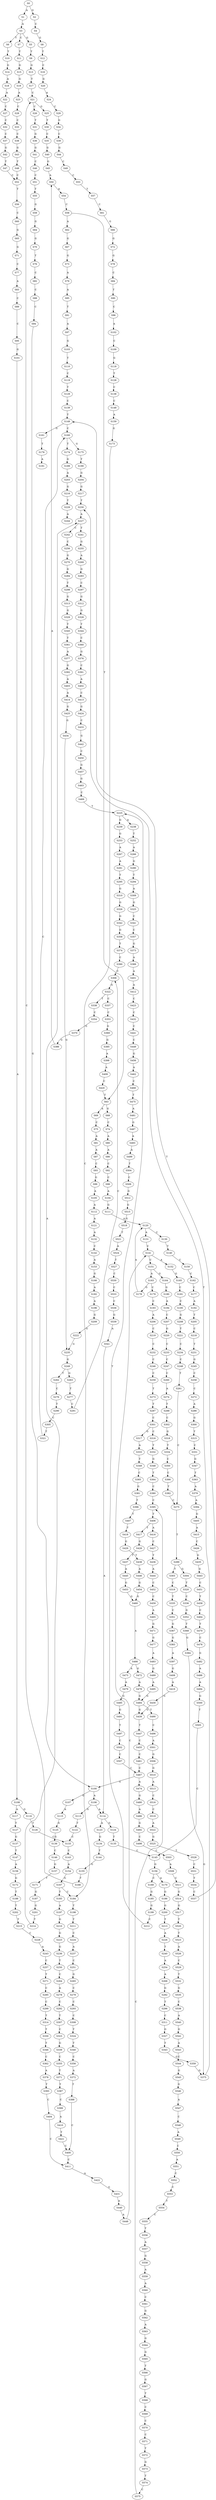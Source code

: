strict digraph  {
	S0 -> S1 [ label = A ];
	S0 -> S2 [ label = G ];
	S1 -> S3 [ label = A ];
	S2 -> S4 [ label = C ];
	S3 -> S5 [ label = G ];
	S3 -> S6 [ label = T ];
	S3 -> S7 [ label = C ];
	S4 -> S8 [ label = G ];
	S5 -> S9 [ label = T ];
	S6 -> S10 [ label = T ];
	S7 -> S11 [ label = T ];
	S8 -> S12 [ label = T ];
	S9 -> S13 [ label = G ];
	S10 -> S14 [ label = G ];
	S11 -> S15 [ label = G ];
	S12 -> S16 [ label = C ];
	S13 -> S17 [ label = T ];
	S14 -> S18 [ label = A ];
	S15 -> S19 [ label = G ];
	S16 -> S20 [ label = G ];
	S17 -> S21 [ label = C ];
	S18 -> S22 [ label = A ];
	S19 -> S23 [ label = A ];
	S20 -> S24 [ label = A ];
	S21 -> S25 [ label = G ];
	S21 -> S26 [ label = C ];
	S22 -> S27 [ label = C ];
	S23 -> S28 [ label = C ];
	S24 -> S29 [ label = C ];
	S25 -> S30 [ label = T ];
	S26 -> S31 [ label = T ];
	S27 -> S32 [ label = C ];
	S28 -> S33 [ label = C ];
	S29 -> S34 [ label = G ];
	S30 -> S35 [ label = C ];
	S31 -> S36 [ label = G ];
	S32 -> S37 [ label = C ];
	S33 -> S38 [ label = C ];
	S34 -> S39 [ label = C ];
	S35 -> S40 [ label = G ];
	S36 -> S41 [ label = G ];
	S37 -> S42 [ label = G ];
	S38 -> S43 [ label = G ];
	S39 -> S44 [ label = G ];
	S40 -> S45 [ label = G ];
	S41 -> S46 [ label = C ];
	S42 -> S47 [ label = T ];
	S43 -> S48 [ label = T ];
	S44 -> S49 [ label = C ];
	S45 -> S50 [ label = A ];
	S46 -> S51 [ label = C ];
	S47 -> S52 [ label = C ];
	S48 -> S52 [ label = C ];
	S49 -> S53 [ label = C ];
	S50 -> S54 [ label = A ];
	S51 -> S55 [ label = T ];
	S52 -> S56 [ label = T ];
	S53 -> S57 [ label = T ];
	S54 -> S58 [ label = C ];
	S55 -> S59 [ label = G ];
	S56 -> S60 [ label = C ];
	S57 -> S61 [ label = C ];
	S58 -> S62 [ label = A ];
	S58 -> S63 [ label = T ];
	S59 -> S64 [ label = G ];
	S60 -> S65 [ label = G ];
	S61 -> S66 [ label = G ];
	S62 -> S67 [ label = G ];
	S63 -> S68 [ label = G ];
	S63 -> S69 [ label = A ];
	S64 -> S70 [ label = G ];
	S65 -> S71 [ label = G ];
	S66 -> S72 [ label = G ];
	S67 -> S73 [ label = G ];
	S68 -> S74 [ label = C ];
	S69 -> S75 [ label = C ];
	S70 -> S76 [ label = T ];
	S71 -> S77 [ label = C ];
	S72 -> S78 [ label = G ];
	S73 -> S79 [ label = A ];
	S74 -> S80 [ label = A ];
	S75 -> S81 [ label = A ];
	S76 -> S82 [ label = C ];
	S77 -> S83 [ label = A ];
	S78 -> S84 [ label = C ];
	S79 -> S85 [ label = A ];
	S80 -> S86 [ label = A ];
	S81 -> S87 [ label = A ];
	S82 -> S88 [ label = C ];
	S83 -> S89 [ label = C ];
	S84 -> S90 [ label = T ];
	S85 -> S91 [ label = T ];
	S86 -> S92 [ label = C ];
	S87 -> S93 [ label = C ];
	S88 -> S94 [ label = C ];
	S89 -> S95 [ label = C ];
	S90 -> S96 [ label = C ];
	S91 -> S97 [ label = A ];
	S92 -> S98 [ label = C ];
	S93 -> S99 [ label = G ];
	S94 -> S100 [ label = G ];
	S95 -> S101 [ label = G ];
	S96 -> S102 [ label = A ];
	S97 -> S103 [ label = G ];
	S98 -> S104 [ label = A ];
	S99 -> S105 [ label = A ];
	S100 -> S106 [ label = A ];
	S100 -> S107 [ label = G ];
	S101 -> S108 [ label = A ];
	S102 -> S109 [ label = C ];
	S103 -> S110 [ label = T ];
	S104 -> S111 [ label = G ];
	S105 -> S112 [ label = A ];
	S106 -> S113 [ label = G ];
	S106 -> S114 [ label = A ];
	S107 -> S115 [ label = A ];
	S108 -> S116 [ label = G ];
	S108 -> S117 [ label = A ];
	S109 -> S118 [ label = G ];
	S110 -> S119 [ label = C ];
	S111 -> S120 [ label = A ];
	S112 -> S121 [ label = A ];
	S113 -> S122 [ label = T ];
	S114 -> S123 [ label = A ];
	S114 -> S124 [ label = G ];
	S115 -> S125 [ label = G ];
	S116 -> S126 [ label = T ];
	S117 -> S127 [ label = T ];
	S118 -> S128 [ label = T ];
	S119 -> S129 [ label = T ];
	S120 -> S130 [ label = C ];
	S120 -> S131 [ label = A ];
	S121 -> S132 [ label = A ];
	S122 -> S133 [ label = C ];
	S123 -> S134 [ label = G ];
	S124 -> S135 [ label = T ];
	S125 -> S136 [ label = G ];
	S126 -> S133 [ label = C ];
	S127 -> S137 [ label = G ];
	S128 -> S138 [ label = C ];
	S129 -> S139 [ label = C ];
	S130 -> S140 [ label = T ];
	S131 -> S141 [ label = C ];
	S132 -> S142 [ label = C ];
	S133 -> S143 [ label = C ];
	S134 -> S144 [ label = T ];
	S135 -> S145 [ label = C ];
	S136 -> S146 [ label = C ];
	S137 -> S147 [ label = T ];
	S138 -> S148 [ label = C ];
	S139 -> S149 [ label = T ];
	S140 -> S150 [ label = C ];
	S141 -> S151 [ label = C ];
	S141 -> S152 [ label = A ];
	S142 -> S153 [ label = A ];
	S143 -> S154 [ label = A ];
	S144 -> S155 [ label = G ];
	S145 -> S156 [ label = G ];
	S146 -> S157 [ label = G ];
	S147 -> S158 [ label = A ];
	S148 -> S159 [ label = A ];
	S149 -> S160 [ label = C ];
	S149 -> S161 [ label = G ];
	S150 -> S162 [ label = C ];
	S151 -> S163 [ label = A ];
	S151 -> S164 [ label = G ];
	S152 -> S165 [ label = G ];
	S153 -> S166 [ label = G ];
	S154 -> S167 [ label = G ];
	S155 -> S168 [ label = T ];
	S156 -> S169 [ label = C ];
	S156 -> S170 [ label = A ];
	S157 -> S171 [ label = T ];
	S158 -> S172 [ label = G ];
	S159 -> S173 [ label = G ];
	S160 -> S174 [ label = T ];
	S160 -> S175 [ label = G ];
	S161 -> S176 [ label = T ];
	S162 -> S177 [ label = C ];
	S163 -> S178 [ label = G ];
	S163 -> S179 [ label = C ];
	S164 -> S180 [ label = G ];
	S165 -> S181 [ label = C ];
	S166 -> S182 [ label = A ];
	S167 -> S183 [ label = T ];
	S167 -> S184 [ label = C ];
	S168 -> S21 [ label = C ];
	S169 -> S185 [ label = G ];
	S170 -> S186 [ label = G ];
	S171 -> S187 [ label = G ];
	S172 -> S188 [ label = T ];
	S173 -> S184 [ label = C ];
	S174 -> S189 [ label = G ];
	S175 -> S190 [ label = T ];
	S176 -> S191 [ label = A ];
	S177 -> S192 [ label = A ];
	S178 -> S120 [ label = A ];
	S179 -> S193 [ label = C ];
	S180 -> S194 [ label = A ];
	S181 -> S195 [ label = C ];
	S182 -> S196 [ label = A ];
	S183 -> S197 [ label = A ];
	S184 -> S198 [ label = T ];
	S185 -> S199 [ label = G ];
	S186 -> S200 [ label = G ];
	S187 -> S201 [ label = G ];
	S188 -> S202 [ label = T ];
	S189 -> S203 [ label = A ];
	S190 -> S204 [ label = G ];
	S192 -> S205 [ label = T ];
	S193 -> S206 [ label = A ];
	S194 -> S207 [ label = C ];
	S195 -> S208 [ label = G ];
	S196 -> S209 [ label = G ];
	S197 -> S210 [ label = G ];
	S198 -> S211 [ label = T ];
	S199 -> S212 [ label = C ];
	S200 -> S213 [ label = T ];
	S201 -> S214 [ label = T ];
	S202 -> S215 [ label = T ];
	S203 -> S216 [ label = G ];
	S204 -> S217 [ label = G ];
	S205 -> S218 [ label = C ];
	S206 -> S219 [ label = C ];
	S207 -> S220 [ label = G ];
	S208 -> S221 [ label = T ];
	S209 -> S222 [ label = G ];
	S210 -> S223 [ label = G ];
	S211 -> S224 [ label = C ];
	S212 -> S225 [ label = T ];
	S213 -> S226 [ label = A ];
	S214 -> S227 [ label = A ];
	S215 -> S228 [ label = C ];
	S216 -> S229 [ label = T ];
	S217 -> S230 [ label = T ];
	S218 -> S231 [ label = T ];
	S219 -> S232 [ label = C ];
	S220 -> S233 [ label = C ];
	S221 -> S234 [ label = C ];
	S222 -> S235 [ label = G ];
	S223 -> S236 [ label = G ];
	S224 -> S237 [ label = A ];
	S225 -> S238 [ label = A ];
	S225 -> S239 [ label = G ];
	S226 -> S240 [ label = T ];
	S227 -> S241 [ label = T ];
	S227 -> S242 [ label = C ];
	S228 -> S243 [ label = A ];
	S229 -> S244 [ label = A ];
	S230 -> S227 [ label = A ];
	S231 -> S245 [ label = G ];
	S232 -> S246 [ label = C ];
	S233 -> S247 [ label = C ];
	S234 -> S248 [ label = C ];
	S235 -> S249 [ label = G ];
	S236 -> S250 [ label = T ];
	S237 -> S251 [ label = C ];
	S238 -> S252 [ label = T ];
	S239 -> S253 [ label = G ];
	S240 -> S254 [ label = A ];
	S241 -> S255 [ label = G ];
	S242 -> S256 [ label = C ];
	S243 -> S257 [ label = C ];
	S245 -> S258 [ label = C ];
	S246 -> S259 [ label = C ];
	S247 -> S260 [ label = C ];
	S248 -> S261 [ label = T ];
	S249 -> S262 [ label = T ];
	S249 -> S263 [ label = G ];
	S250 -> S264 [ label = C ];
	S251 -> S265 [ label = G ];
	S252 -> S266 [ label = A ];
	S253 -> S267 [ label = A ];
	S254 -> S268 [ label = A ];
	S255 -> S269 [ label = A ];
	S256 -> S270 [ label = G ];
	S257 -> S271 [ label = T ];
	S258 -> S272 [ label = C ];
	S259 -> S273 [ label = T ];
	S260 -> S274 [ label = A ];
	S261 -> S275 [ label = C ];
	S262 -> S276 [ label = C ];
	S263 -> S277 [ label = T ];
	S264 -> S278 [ label = A ];
	S265 -> S279 [ label = C ];
	S266 -> S280 [ label = G ];
	S267 -> S281 [ label = A ];
	S268 -> S282 [ label = G ];
	S269 -> S283 [ label = G ];
	S270 -> S284 [ label = G ];
	S271 -> S285 [ label = C ];
	S272 -> S286 [ label = A ];
	S273 -> S287 [ label = T ];
	S274 -> S288 [ label = T ];
	S275 -> S289 [ label = T ];
	S276 -> S290 [ label = T ];
	S277 -> S291 [ label = C ];
	S278 -> S292 [ label = C ];
	S279 -> S293 [ label = C ];
	S280 -> S294 [ label = T ];
	S281 -> S295 [ label = T ];
	S282 -> S296 [ label = T ];
	S283 -> S297 [ label = C ];
	S284 -> S298 [ label = T ];
	S285 -> S299 [ label = C ];
	S286 -> S300 [ label = G ];
	S287 -> S301 [ label = C ];
	S288 -> S302 [ label = C ];
	S289 -> S303 [ label = T ];
	S289 -> S304 [ label = G ];
	S290 -> S305 [ label = C ];
	S291 -> S306 [ label = C ];
	S292 -> S307 [ label = T ];
	S293 -> S308 [ label = C ];
	S294 -> S309 [ label = A ];
	S295 -> S310 [ label = G ];
	S296 -> S311 [ label = C ];
	S297 -> S312 [ label = G ];
	S298 -> S313 [ label = G ];
	S299 -> S314 [ label = T ];
	S300 -> S315 [ label = T ];
	S301 -> S316 [ label = C ];
	S301 -> S317 [ label = G ];
	S302 -> S318 [ label = G ];
	S303 -> S319 [ label = C ];
	S304 -> S320 [ label = T ];
	S305 -> S321 [ label = T ];
	S306 -> S322 [ label = G ];
	S307 -> S323 [ label = C ];
	S308 -> S324 [ label = T ];
	S309 -> S325 [ label = G ];
	S310 -> S326 [ label = G ];
	S311 -> S327 [ label = G ];
	S312 -> S328 [ label = G ];
	S313 -> S329 [ label = G ];
	S314 -> S330 [ label = T ];
	S315 -> S331 [ label = C ];
	S316 -> S332 [ label = T ];
	S317 -> S333 [ label = A ];
	S318 -> S334 [ label = T ];
	S319 -> S335 [ label = T ];
	S320 -> S336 [ label = C ];
	S321 -> S160 [ label = C ];
	S322 -> S337 [ label = C ];
	S322 -> S338 [ label = T ];
	S323 -> S339 [ label = G ];
	S324 -> S340 [ label = T ];
	S325 -> S341 [ label = C ];
	S326 -> S342 [ label = G ];
	S327 -> S343 [ label = T ];
	S328 -> S344 [ label = T ];
	S329 -> S345 [ label = T ];
	S330 -> S346 [ label = T ];
	S331 -> S347 [ label = G ];
	S332 -> S348 [ label = G ];
	S333 -> S349 [ label = T ];
	S334 -> S350 [ label = C ];
	S335 -> S351 [ label = C ];
	S336 -> S352 [ label = G ];
	S337 -> S353 [ label = C ];
	S338 -> S354 [ label = C ];
	S339 -> S355 [ label = C ];
	S340 -> S356 [ label = C ];
	S341 -> S357 [ label = C ];
	S342 -> S358 [ label = G ];
	S343 -> S359 [ label = G ];
	S344 -> S360 [ label = C ];
	S345 -> S361 [ label = T ];
	S346 -> S362 [ label = C ];
	S347 -> S363 [ label = T ];
	S348 -> S364 [ label = T ];
	S349 -> S365 [ label = C ];
	S350 -> S366 [ label = C ];
	S351 -> S367 [ label = G ];
	S352 -> S368 [ label = T ];
	S353 -> S369 [ label = G ];
	S354 -> S370 [ label = G ];
	S355 -> S371 [ label = T ];
	S356 -> S372 [ label = A ];
	S357 -> S373 [ label = G ];
	S358 -> S374 [ label = T ];
	S359 -> S375 [ label = G ];
	S360 -> S376 [ label = G ];
	S361 -> S377 [ label = A ];
	S362 -> S378 [ label = A ];
	S363 -> S379 [ label = A ];
	S364 -> S380 [ label = C ];
	S365 -> S381 [ label = G ];
	S366 -> S382 [ label = T ];
	S367 -> S383 [ label = G ];
	S368 -> S384 [ label = G ];
	S369 -> S385 [ label = G ];
	S370 -> S386 [ label = G ];
	S371 -> S387 [ label = T ];
	S372 -> S388 [ label = T ];
	S373 -> S389 [ label = A ];
	S374 -> S390 [ label = C ];
	S375 -> S230 [ label = T ];
	S376 -> S391 [ label = C ];
	S377 -> S392 [ label = G ];
	S378 -> S393 [ label = T ];
	S379 -> S394 [ label = A ];
	S380 -> S395 [ label = C ];
	S381 -> S396 [ label = T ];
	S382 -> S275 [ label = C ];
	S383 -> S397 [ label = A ];
	S384 -> S375 [ label = G ];
	S385 -> S398 [ label = A ];
	S386 -> S50 [ label = A ];
	S387 -> S399 [ label = C ];
	S388 -> S400 [ label = C ];
	S389 -> S401 [ label = A ];
	S390 -> S306 [ label = C ];
	S391 -> S402 [ label = A ];
	S392 -> S403 [ label = A ];
	S393 -> S404 [ label = C ];
	S394 -> S405 [ label = G ];
	S395 -> S406 [ label = T ];
	S396 -> S407 [ label = T ];
	S397 -> S408 [ label = G ];
	S398 -> S409 [ label = A ];
	S399 -> S410 [ label = A ];
	S400 -> S411 [ label = C ];
	S401 -> S412 [ label = A ];
	S402 -> S413 [ label = C ];
	S403 -> S414 [ label = A ];
	S404 -> S411 [ label = C ];
	S405 -> S415 [ label = A ];
	S406 -> S416 [ label = A ];
	S406 -> S417 [ label = T ];
	S407 -> S418 [ label = T ];
	S408 -> S419 [ label = A ];
	S409 -> S420 [ label = C ];
	S410 -> S421 [ label = T ];
	S411 -> S422 [ label = A ];
	S412 -> S423 [ label = C ];
	S413 -> S424 [ label = G ];
	S414 -> S425 [ label = G ];
	S415 -> S426 [ label = C ];
	S416 -> S427 [ label = C ];
	S417 -> S428 [ label = G ];
	S418 -> S429 [ label = G ];
	S419 -> S430 [ label = G ];
	S420 -> S63 [ label = T ];
	S421 -> S400 [ label = C ];
	S422 -> S431 [ label = G ];
	S423 -> S432 [ label = C ];
	S424 -> S433 [ label = C ];
	S425 -> S434 [ label = G ];
	S426 -> S435 [ label = G ];
	S427 -> S436 [ label = T ];
	S428 -> S437 [ label = T ];
	S429 -> S438 [ label = T ];
	S430 -> S439 [ label = G ];
	S431 -> S440 [ label = A ];
	S432 -> S441 [ label = C ];
	S433 -> S442 [ label = G ];
	S434 -> S235 [ label = G ];
	S435 -> S443 [ label = G ];
	S436 -> S444 [ label = A ];
	S437 -> S445 [ label = A ];
	S438 -> S446 [ label = A ];
	S439 -> S447 [ label = T ];
	S440 -> S448 [ label = A ];
	S441 -> S449 [ label = C ];
	S442 -> S450 [ label = C ];
	S443 -> S451 [ label = C ];
	S444 -> S452 [ label = C ];
	S445 -> S453 [ label = G ];
	S446 -> S454 [ label = G ];
	S447 -> S455 [ label = C ];
	S448 -> S141 [ label = C ];
	S449 -> S456 [ label = G ];
	S450 -> S457 [ label = G ];
	S451 -> S458 [ label = T ];
	S452 -> S459 [ label = C ];
	S453 -> S460 [ label = G ];
	S454 -> S460 [ label = G ];
	S455 -> S461 [ label = C ];
	S456 -> S462 [ label = A ];
	S457 -> S463 [ label = G ];
	S458 -> S464 [ label = C ];
	S459 -> S465 [ label = A ];
	S460 -> S466 [ label = A ];
	S461 -> S467 [ label = C ];
	S462 -> S468 [ label = C ];
	S463 -> S469 [ label = C ];
	S464 -> S470 [ label = T ];
	S465 -> S471 [ label = G ];
	S466 -> S472 [ label = G ];
	S466 -> S473 [ label = A ];
	S467 -> S474 [ label = A ];
	S467 -> S100 [ label = G ];
	S468 -> S475 [ label = T ];
	S469 -> S225 [ label = T ];
	S470 -> S476 [ label = C ];
	S471 -> S477 [ label = G ];
	S472 -> S478 [ label = A ];
	S473 -> S479 [ label = A ];
	S474 -> S480 [ label = G ];
	S475 -> S481 [ label = A ];
	S476 -> S482 [ label = G ];
	S477 -> S483 [ label = A ];
	S478 -> S484 [ label = G ];
	S479 -> S485 [ label = G ];
	S480 -> S486 [ label = A ];
	S481 -> S487 [ label = G ];
	S482 -> S488 [ label = A ];
	S483 -> S489 [ label = G ];
	S484 -> S490 [ label = T ];
	S484 -> S439 [ label = G ];
	S485 -> S491 [ label = G ];
	S486 -> S492 [ label = G ];
	S487 -> S493 [ label = A ];
	S488 -> S494 [ label = A ];
	S489 -> S495 [ label = A ];
	S490 -> S496 [ label = C ];
	S491 -> S497 [ label = T ];
	S492 -> S498 [ label = C ];
	S493 -> S499 [ label = A ];
	S494 -> S500 [ label = G ];
	S495 -> S484 [ label = G ];
	S496 -> S501 [ label = A ];
	S497 -> S502 [ label = C ];
	S498 -> S503 [ label = C ];
	S499 -> S504 [ label = T ];
	S500 -> S505 [ label = T ];
	S501 -> S506 [ label = G ];
	S502 -> S507 [ label = C ];
	S503 -> S508 [ label = A ];
	S504 -> S509 [ label = C ];
	S505 -> S145 [ label = C ];
	S506 -> S510 [ label = G ];
	S507 -> S467 [ label = C ];
	S508 -> S511 [ label = C ];
	S509 -> S512 [ label = G ];
	S510 -> S513 [ label = A ];
	S511 -> S514 [ label = G ];
	S512 -> S515 [ label = G ];
	S513 -> S516 [ label = C ];
	S514 -> S517 [ label = G ];
	S515 -> S518 [ label = G ];
	S516 -> S519 [ label = C ];
	S517 -> S520 [ label = T ];
	S518 -> S521 [ label = T ];
	S519 -> S522 [ label = A ];
	S520 -> S523 [ label = T ];
	S521 -> S524 [ label = A ];
	S522 -> S525 [ label = G ];
	S523 -> S526 [ label = A ];
	S524 -> S527 [ label = T ];
	S525 -> S528 [ label = T ];
	S526 -> S529 [ label = C ];
	S527 -> S530 [ label = C ];
	S528 -> S531 [ label = C ];
	S529 -> S532 [ label = T ];
	S530 -> S533 [ label = C ];
	S531 -> S534 [ label = T ];
	S532 -> S535 [ label = G ];
	S533 -> S536 [ label = C ];
	S534 -> S537 [ label = C ];
	S535 -> S538 [ label = C ];
	S536 -> S539 [ label = G ];
	S537 -> S149 [ label = T ];
	S538 -> S540 [ label = A ];
	S539 -> S541 [ label = A ];
	S540 -> S542 [ label = G ];
	S541 -> S114 [ label = A ];
	S542 -> S543 [ label = A ];
	S543 -> S544 [ label = C ];
	S544 -> S545 [ label = G ];
	S545 -> S546 [ label = G ];
	S546 -> S547 [ label = A ];
	S547 -> S548 [ label = C ];
	S548 -> S549 [ label = A ];
	S549 -> S550 [ label = C ];
	S550 -> S551 [ label = A ];
	S551 -> S552 [ label = C ];
	S552 -> S553 [ label = C ];
	S553 -> S554 [ label = T ];
	S554 -> S555 [ label = C ];
	S555 -> S556 [ label = T ];
	S556 -> S557 [ label = A ];
	S557 -> S558 [ label = G ];
	S558 -> S559 [ label = A ];
	S559 -> S560 [ label = A ];
	S560 -> S561 [ label = C ];
	S561 -> S562 [ label = G ];
	S562 -> S563 [ label = A ];
	S563 -> S564 [ label = G ];
	S564 -> S565 [ label = G ];
	S565 -> S566 [ label = T ];
	S566 -> S567 [ label = G ];
	S567 -> S568 [ label = T ];
	S568 -> S569 [ label = C ];
	S569 -> S570 [ label = C ];
	S570 -> S571 [ label = C ];
	S571 -> S572 [ label = T ];
	S572 -> S573 [ label = G ];
	S573 -> S574 [ label = T ];
	S574 -> S575 [ label = C ];
	S575 -> S395 [ label = C ];
}
